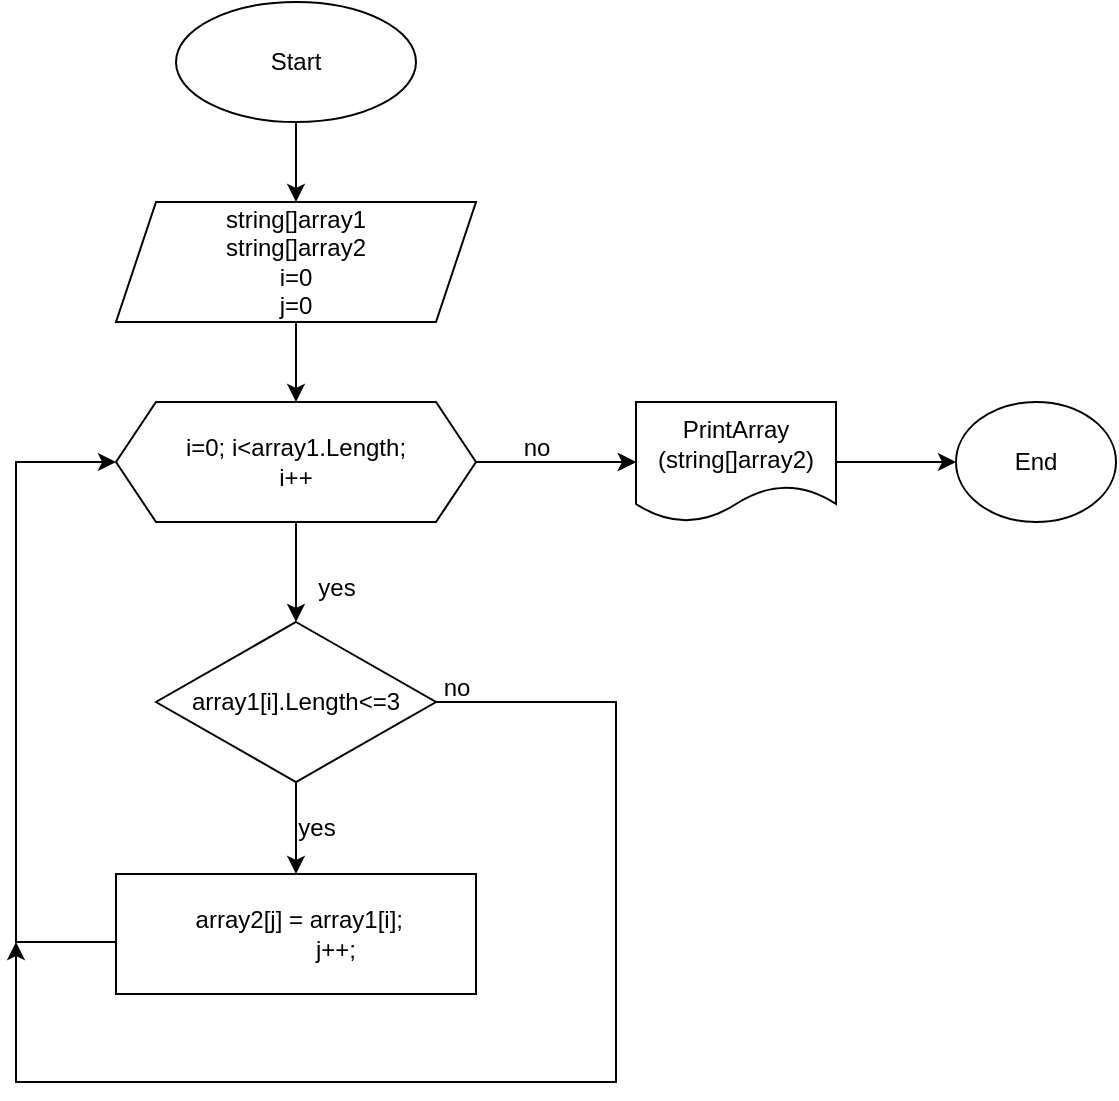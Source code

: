 <mxfile version="23.1.5" type="device">
  <diagram name="Страница — 1" id="a55ORCKlRMVK-zBI1BqW">
    <mxGraphModel dx="1050" dy="1798" grid="1" gridSize="10" guides="1" tooltips="1" connect="1" arrows="1" fold="1" page="1" pageScale="1" pageWidth="827" pageHeight="1169" math="0" shadow="0">
      <root>
        <mxCell id="0" />
        <mxCell id="1" parent="0" />
        <mxCell id="FHuXON7lVP5D7-dppf2u-4" value="" style="edgeStyle=orthogonalEdgeStyle;rounded=0;orthogonalLoop=1;jettySize=auto;html=1;" parent="1" source="FHuXON7lVP5D7-dppf2u-2" target="FHuXON7lVP5D7-dppf2u-3" edge="1">
          <mxGeometry relative="1" as="geometry" />
        </mxCell>
        <mxCell id="FHuXON7lVP5D7-dppf2u-2" value="Start" style="ellipse;whiteSpace=wrap;html=1;" parent="1" vertex="1">
          <mxGeometry x="100" y="-1020" width="120" height="60" as="geometry" />
        </mxCell>
        <mxCell id="shD50vH42lWb-830_IHM-2" value="" style="edgeStyle=orthogonalEdgeStyle;rounded=0;orthogonalLoop=1;jettySize=auto;html=1;" edge="1" parent="1" source="FHuXON7lVP5D7-dppf2u-3" target="shD50vH42lWb-830_IHM-1">
          <mxGeometry relative="1" as="geometry" />
        </mxCell>
        <mxCell id="FHuXON7lVP5D7-dppf2u-3" value="string[]array1&lt;br&gt;string[]array2&lt;br&gt;i=0&lt;br&gt;j=0" style="shape=parallelogram;perimeter=parallelogramPerimeter;whiteSpace=wrap;html=1;fixedSize=1;" parent="1" vertex="1">
          <mxGeometry x="70" y="-920" width="180" height="60" as="geometry" />
        </mxCell>
        <mxCell id="shD50vH42lWb-830_IHM-4" value="" style="edgeStyle=orthogonalEdgeStyle;rounded=0;orthogonalLoop=1;jettySize=auto;html=1;" edge="1" parent="1" source="shD50vH42lWb-830_IHM-1" target="shD50vH42lWb-830_IHM-3">
          <mxGeometry relative="1" as="geometry" />
        </mxCell>
        <mxCell id="shD50vH42lWb-830_IHM-9" value="" style="edgeStyle=orthogonalEdgeStyle;rounded=0;orthogonalLoop=1;jettySize=auto;html=1;" edge="1" parent="1" source="shD50vH42lWb-830_IHM-1" target="shD50vH42lWb-830_IHM-8">
          <mxGeometry relative="1" as="geometry" />
        </mxCell>
        <mxCell id="shD50vH42lWb-830_IHM-10" value="" style="edgeStyle=orthogonalEdgeStyle;rounded=0;orthogonalLoop=1;jettySize=auto;html=1;" edge="1" parent="1" source="shD50vH42lWb-830_IHM-1" target="shD50vH42lWb-830_IHM-8">
          <mxGeometry relative="1" as="geometry" />
        </mxCell>
        <mxCell id="shD50vH42lWb-830_IHM-1" value="i=0; i&amp;lt;array1.Length;&lt;br&gt;i++" style="shape=hexagon;perimeter=hexagonPerimeter2;whiteSpace=wrap;html=1;fixedSize=1;" vertex="1" parent="1">
          <mxGeometry x="70" y="-820" width="180" height="60" as="geometry" />
        </mxCell>
        <mxCell id="shD50vH42lWb-830_IHM-6" value="" style="edgeStyle=orthogonalEdgeStyle;rounded=0;orthogonalLoop=1;jettySize=auto;html=1;" edge="1" parent="1" source="shD50vH42lWb-830_IHM-3" target="shD50vH42lWb-830_IHM-5">
          <mxGeometry relative="1" as="geometry" />
        </mxCell>
        <mxCell id="shD50vH42lWb-830_IHM-3" value="array1[i].Length&amp;lt;=3" style="rhombus;whiteSpace=wrap;html=1;" vertex="1" parent="1">
          <mxGeometry x="90" y="-710" width="140" height="80" as="geometry" />
        </mxCell>
        <mxCell id="shD50vH42lWb-830_IHM-15" style="edgeStyle=orthogonalEdgeStyle;rounded=0;orthogonalLoop=1;jettySize=auto;html=1;entryX=0;entryY=0.5;entryDx=0;entryDy=0;" edge="1" parent="1" source="shD50vH42lWb-830_IHM-5" target="shD50vH42lWb-830_IHM-1">
          <mxGeometry relative="1" as="geometry">
            <Array as="points">
              <mxPoint x="20" y="-550" />
              <mxPoint x="20" y="-790" />
            </Array>
          </mxGeometry>
        </mxCell>
        <mxCell id="shD50vH42lWb-830_IHM-5" value="&lt;div&gt;&amp;nbsp;array2[j] = array1[i];&lt;/div&gt;&lt;div&gt;&amp;nbsp; &amp;nbsp; &amp;nbsp; &amp;nbsp; &amp;nbsp; &amp;nbsp; j++;&lt;/div&gt;" style="whiteSpace=wrap;html=1;" vertex="1" parent="1">
          <mxGeometry x="70" y="-584" width="180" height="60" as="geometry" />
        </mxCell>
        <mxCell id="shD50vH42lWb-830_IHM-7" value="yes" style="text;html=1;align=center;verticalAlign=middle;resizable=0;points=[];autosize=1;strokeColor=none;fillColor=none;" vertex="1" parent="1">
          <mxGeometry x="150" y="-622" width="40" height="30" as="geometry" />
        </mxCell>
        <mxCell id="shD50vH42lWb-830_IHM-14" value="" style="edgeStyle=orthogonalEdgeStyle;rounded=0;orthogonalLoop=1;jettySize=auto;html=1;" edge="1" parent="1" source="shD50vH42lWb-830_IHM-8" target="shD50vH42lWb-830_IHM-13">
          <mxGeometry relative="1" as="geometry" />
        </mxCell>
        <mxCell id="shD50vH42lWb-830_IHM-8" value="PrintArray&lt;br&gt;(string[]array2)" style="shape=document;whiteSpace=wrap;html=1;boundedLbl=1;" vertex="1" parent="1">
          <mxGeometry x="330" y="-820" width="100" height="60" as="geometry" />
        </mxCell>
        <mxCell id="shD50vH42lWb-830_IHM-11" value="no" style="text;html=1;align=center;verticalAlign=middle;resizable=0;points=[];autosize=1;strokeColor=none;fillColor=none;" vertex="1" parent="1">
          <mxGeometry x="260" y="-812" width="40" height="30" as="geometry" />
        </mxCell>
        <mxCell id="shD50vH42lWb-830_IHM-12" value="yes" style="text;html=1;align=center;verticalAlign=middle;resizable=0;points=[];autosize=1;strokeColor=none;fillColor=none;" vertex="1" parent="1">
          <mxGeometry x="160" y="-742" width="40" height="30" as="geometry" />
        </mxCell>
        <mxCell id="shD50vH42lWb-830_IHM-13" value="End" style="ellipse;whiteSpace=wrap;html=1;" vertex="1" parent="1">
          <mxGeometry x="490" y="-820" width="80" height="60" as="geometry" />
        </mxCell>
        <mxCell id="shD50vH42lWb-830_IHM-20" value="" style="endArrow=classic;html=1;rounded=0;exitX=1;exitY=0.5;exitDx=0;exitDy=0;" edge="1" parent="1" source="shD50vH42lWb-830_IHM-3">
          <mxGeometry width="50" height="50" relative="1" as="geometry">
            <mxPoint x="460" y="-630" as="sourcePoint" />
            <mxPoint x="20" y="-550" as="targetPoint" />
            <Array as="points">
              <mxPoint x="320" y="-670" />
              <mxPoint x="320" y="-480" />
              <mxPoint x="20" y="-480" />
            </Array>
          </mxGeometry>
        </mxCell>
        <mxCell id="shD50vH42lWb-830_IHM-21" value="no" style="text;html=1;align=center;verticalAlign=middle;resizable=0;points=[];autosize=1;strokeColor=none;fillColor=none;" vertex="1" parent="1">
          <mxGeometry x="220" y="-692" width="40" height="30" as="geometry" />
        </mxCell>
      </root>
    </mxGraphModel>
  </diagram>
</mxfile>
